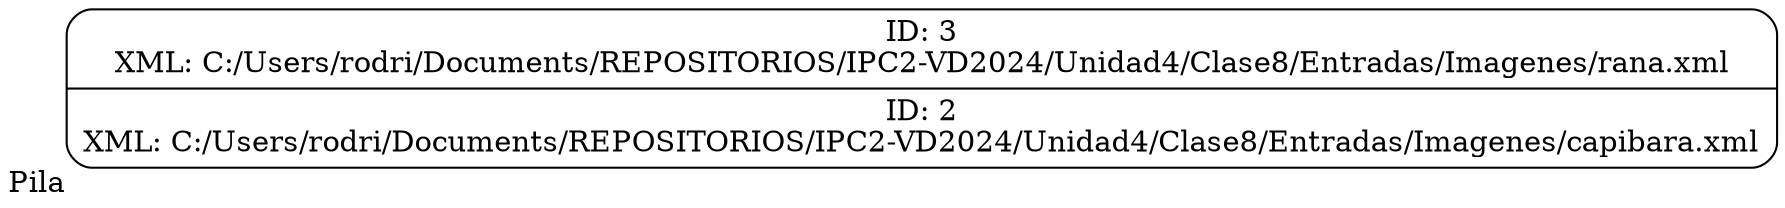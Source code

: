 digraph G {
    rankdir=LR;
    node[shape=Mrecord];
    Pila[xlabel="Pila" label="ID: 3\nXML: C:/Users/rodri/Documents/REPOSITORIOS/IPC2-VD2024/Unidad4/Clase8/Entradas/Imagenes/rana.xml\n|ID: 2\nXML: C:/Users/rodri/Documents/REPOSITORIOS/IPC2-VD2024/Unidad4/Clase8/Entradas/Imagenes/capibara.xml\n"];
}